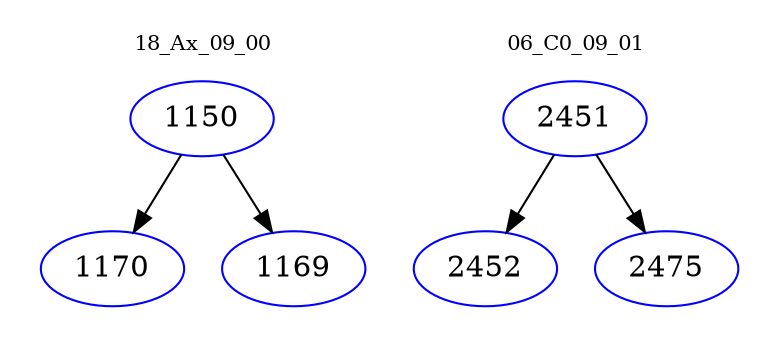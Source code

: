 digraph{
subgraph cluster_0 {
color = white
label = "18_Ax_09_00";
fontsize=10;
T0_1150 [label="1150", color="blue"]
T0_1150 -> T0_1170 [color="black"]
T0_1170 [label="1170", color="blue"]
T0_1150 -> T0_1169 [color="black"]
T0_1169 [label="1169", color="blue"]
}
subgraph cluster_1 {
color = white
label = "06_C0_09_01";
fontsize=10;
T1_2451 [label="2451", color="blue"]
T1_2451 -> T1_2452 [color="black"]
T1_2452 [label="2452", color="blue"]
T1_2451 -> T1_2475 [color="black"]
T1_2475 [label="2475", color="blue"]
}
}
